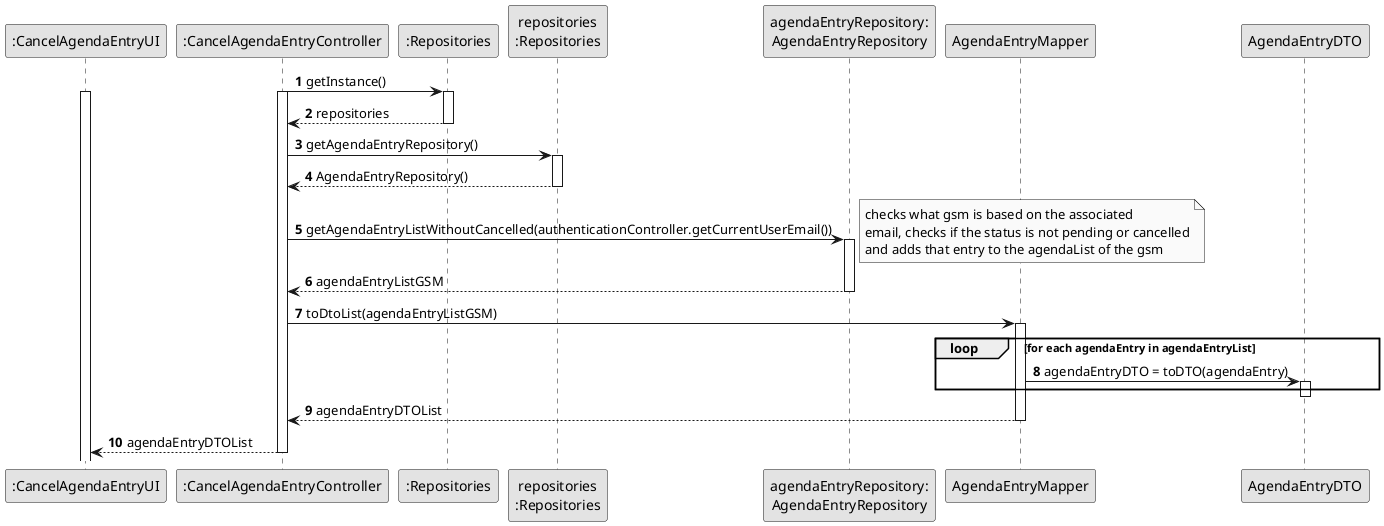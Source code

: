 @startuml
skinparam monochrome true
skinparam packageStyle rectangle
skinparam shadowing false

autonumber

participant ":CancelAgendaEntryUI" as UI
participant ":CancelAgendaEntryController" as CTRL
participant ":Repositories" as RepositorySingleton
participant "repositories\n:Repositories" as PLAT
participant "agendaEntryRepository:\nAgendaEntryRepository" as Repo
participant "AgendaEntryMapper" as AgendaEntryMapper
participant "AgendaEntryDTO" as AgendaEntryDTO

CTRL -> RepositorySingleton : getInstance()
activate UI
activate RepositorySingleton
activate CTRL
RepositorySingleton --> CTRL: repositories
deactivate RepositorySingleton

CTRL -> PLAT : getAgendaEntryRepository()
activate PLAT
PLAT --> CTRL: AgendaEntryRepository()
deactivate PLAT

CTRL -> Repo : getAgendaEntryListWithoutCancelled(authenticationController.getCurrentUserEmail())
activate Repo
note right: checks what gsm is based on the associated \nemail, checks if the status is not pending or cancelled\nand adds that entry to the agendaList of the gsm
Repo --> CTRL: agendaEntryListGSM
deactivate Repo

CTRL -> AgendaEntryMapper : toDtoList(agendaEntryListGSM)
activate AgendaEntryMapper

loop for each agendaEntry in agendaEntryList
AgendaEntryMapper -> AgendaEntryDTO : agendaEntryDTO = toDTO(agendaEntry)
activate AgendaEntryDTO
end
deactivate AgendaEntryDTO

AgendaEntryMapper --> CTRL : agendaEntryDTOList
deactivate AgendaEntryMapper

CTRL --> UI : agendaEntryDTOList
deactivate CTRL

@enduml
